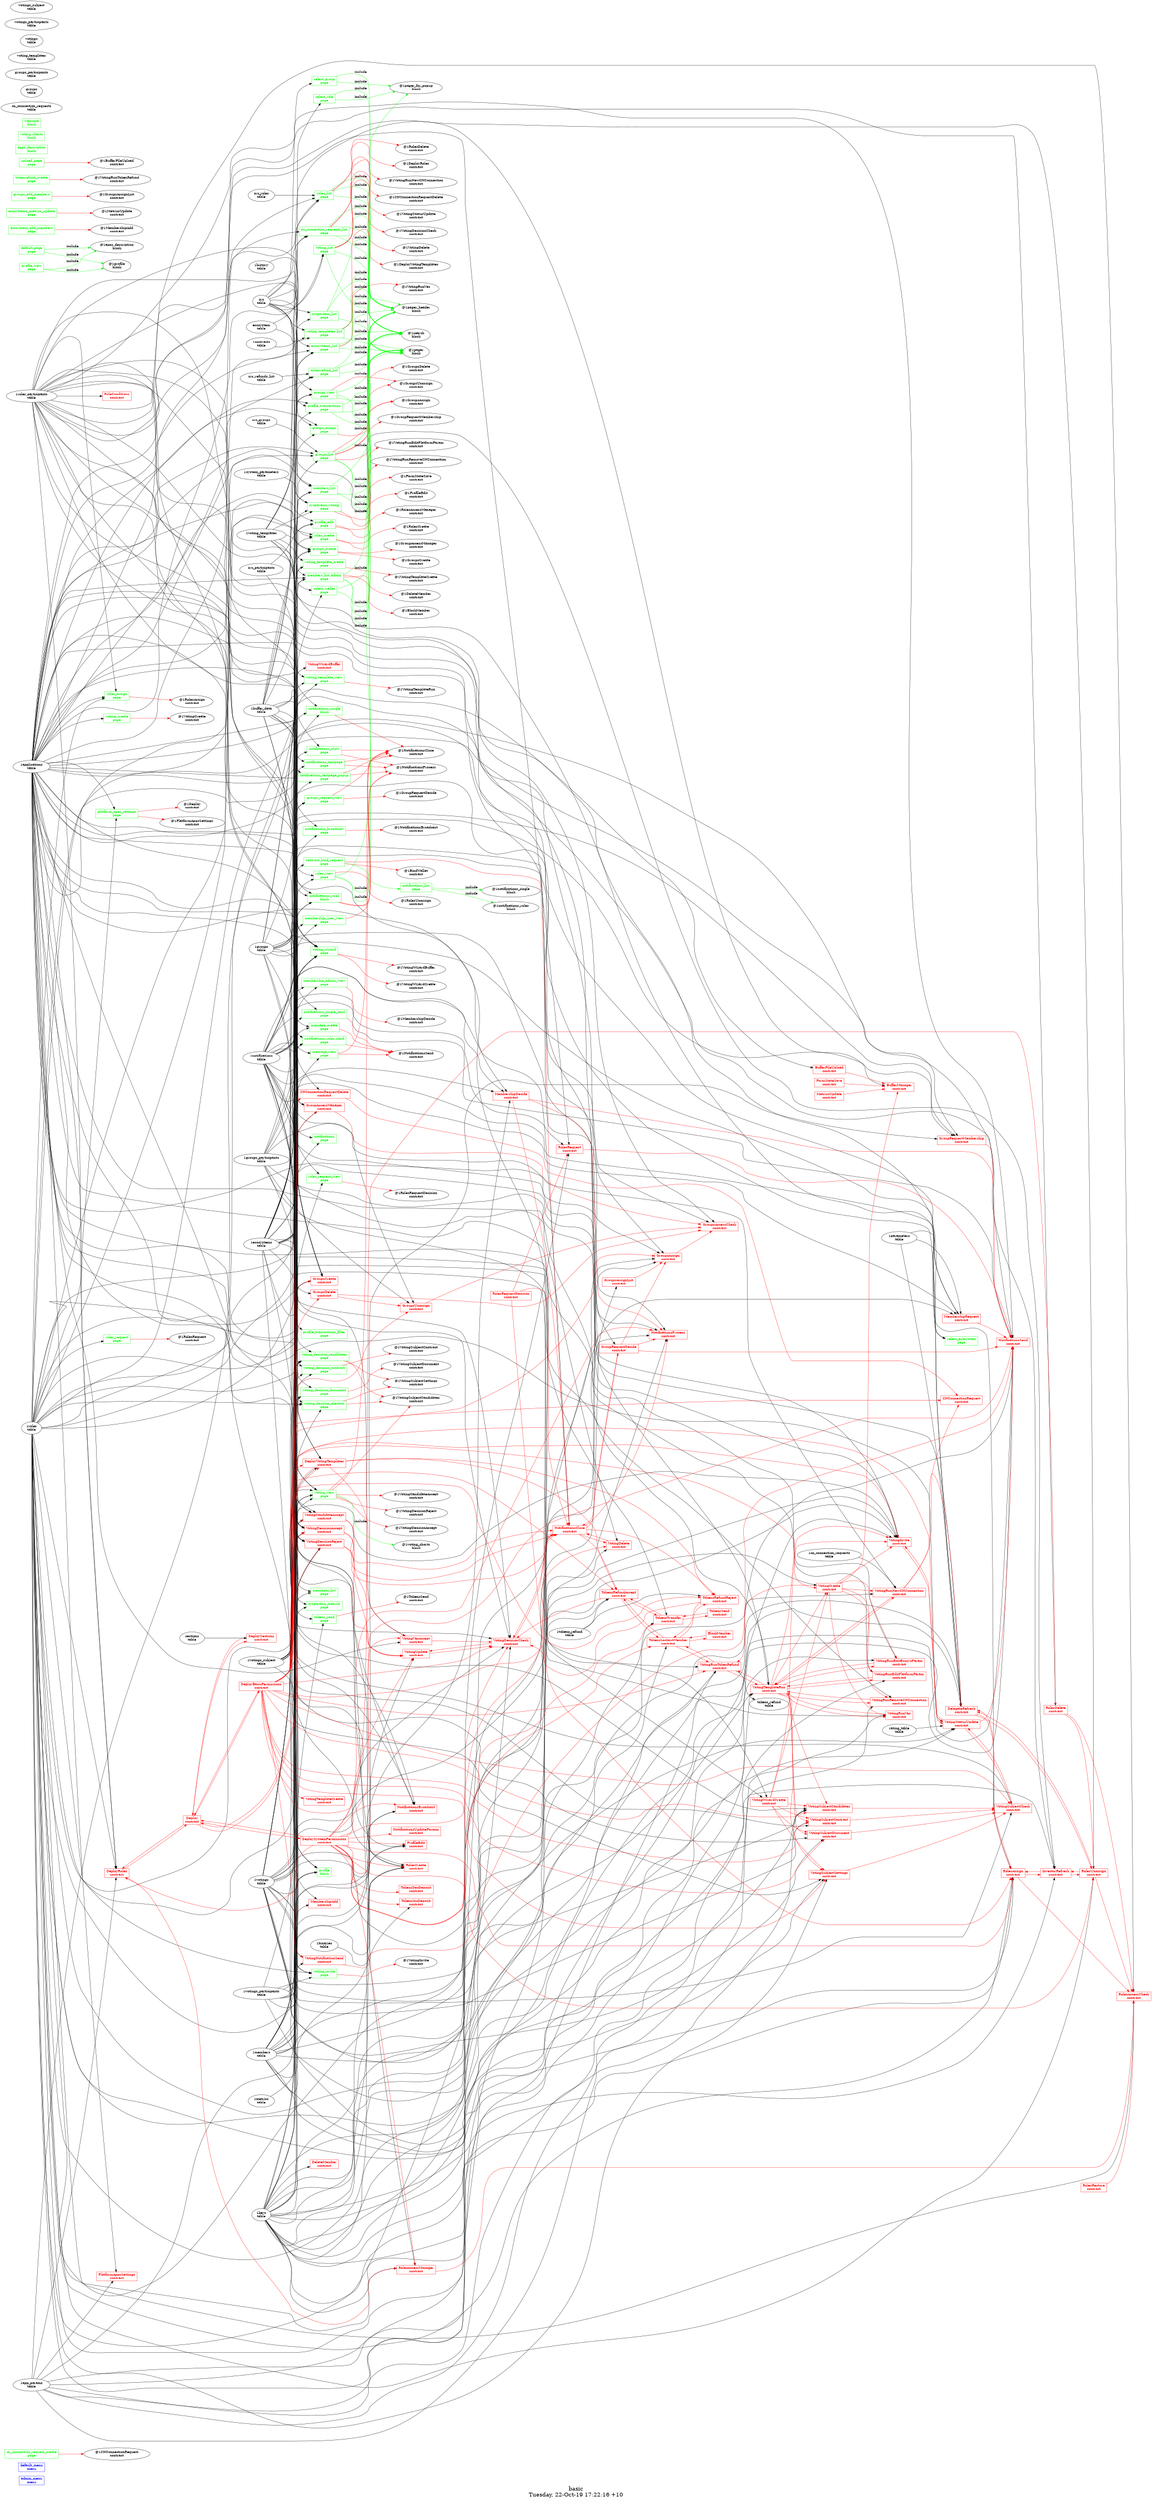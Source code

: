digraph G {
fontsize="24";
label="basic\nTuesday, 22-Oct-19 17:22:16 +10";
nojustify=true;
ordering=out;
rankdir=LR;
size="30";
"admin_menu\nmenu" [color=blue, fontcolor=blue, group=menus, shape=record];
"default_menu\nmenu" [color=blue, fontcolor=blue, group=menus, shape=record];
"cn_connection_request_create\npage" -> "@1CNConnectionRequest\ncontract"  [ color=red ]
"cn_connection_request_create\npage" [color=green, fontcolor=green, group=pages, shape=record];
"cn_connection_requests_list\npage" -> "@1VotingRunNewCNConnection\ncontract"  [ color=red ]
"cn_connection_requests_list\npage" -> "@1CNConnectionRequestDelete\ncontract"  [ color=red ]
"1applications\ntable" -> "cn_connection_requests_list\npage"
"1voting_templates\ntable" -> "cn_connection_requests_list\npage"
"src\ntable" -> "cn_connection_requests_list\npage"
"cn_connection_requests_list\npage" -> "@1pager_header\nblock"  [ color=green, label=include ]
"cn_connection_requests_list\npage" -> "@1search\nblock"  [ color=green, label=include ]
"cn_connection_requests_list\npage" -> "@1pager\nblock"  [ color=green, label=include ]
"cn_connection_requests_list\npage" [color=green, fontcolor=green, group=pages, shape=record];
"contract_bind_request\npage" -> "NotificationsClose\ncontract"  [ color=red ]
"contract_bind_request\npage" -> "@1BindWallet\ncontract"  [ color=red ]
"1notifications\ntable" -> "contract_bind_request\npage"
"contract_bind_request\npage" -> "notifications_list\npage"  [ color=green ]
"contract_bind_request\npage" [color=green, fontcolor=green, group=pages, shape=record];
"default_page\npage" -> "@1apps_description\nblock"  [ color=green, label=include ]
"default_page\npage" -> "@1profile\nblock"  [ color=green, label=include ]
"default_page\npage" [color=green, fontcolor=green, group=pages, shape=record];
"ecosystem_add_members\npage" -> "@1MembershipAdd\ncontract"  [ color=red ]
"ecosystem_add_members\npage" [color=green, fontcolor=green, group=pages, shape=record];
"ecosystems_list\npage" -> "@1VotingRunVes\ncontract"  [ color=red ]
"1buffer_data\ntable" -> "ecosystems_list\npage"
"1applications\ntable" -> "ecosystems_list\npage"
"1voting_templates\ntable" -> "ecosystems_list\npage"
"src\ntable" -> "ecosystems_list\npage"
"ecosystems_list\npage" -> "@1pager_header\nblock"  [ color=green, label=include ]
"ecosystems_list\npage" -> "@1search\nblock"  [ color=green, label=include ]
"ecosystems_list\npage" -> "@1pager\nblock"  [ color=green, label=include ]
"ecosystems_list\npage" [color=green, fontcolor=green, group=pages, shape=record];
"ecosystems_metrics_update\npage" -> "@1MetricsUpdate\ncontract"  [ color=red ]
"ecosystems_metrics_update\npage" [color=green, fontcolor=green, group=pages, shape=record];
"groups_add_members\npage" -> "@1GroupsAssignList\ncontract"  [ color=red ]
"groups_add_members\npage" [color=green, fontcolor=green, group=pages, shape=record];
"groups_assign\npage" -> "@1GroupsAssign\ncontract"  [ color=red ]
"1applications\ntable" -> "groups_assign\npage"
"1groups\ntable" -> "groups_assign\npage"
"1roles_participants\ntable" -> "groups_assign\npage"
"groups_assign\npage" [color=green, fontcolor=green, group=pages, shape=record];
"groups_create\npage" -> "@1GroupAccessManager\ncontract"  [ color=red ]
"groups_create\npage" -> "@1GroupsCreate\ncontract"  [ color=red ]
"1applications\ntable" -> "groups_create\npage"
"1roles\ntable" -> "groups_create\npage"
"1buffer_data\ntable" -> "groups_create\npage"
"1groups\ntable" -> "groups_create\npage"
"groups_create\npage" [color=green, fontcolor=green, group=pages, shape=record];
"groups_list\npage" -> "@1GroupsDelete\ncontract"  [ color=red ]
"groups_list\npage" -> "@1GroupsAssign\ncontract"  [ color=red ]
"groups_list\npage" -> "@1GroupsUnassign\ncontract"  [ color=red ]
"groups_list\npage" -> "@1GroupRequestMembership\ncontract"  [ color=red ]
"1applications\ntable" -> "groups_list\npage"
"src_groups\ntable" -> "groups_list\npage"
"1roles\ntable" -> "groups_list\npage"
"1groups_participants\ntable" -> "groups_list\npage"
"groups_list\npage" -> "@1pager_header\nblock"  [ color=green, label=include ]
"groups_list\npage" -> "@1search\nblock"  [ color=green, label=include ]
"groups_list\npage" -> "@1pager\nblock"  [ color=green, label=include ]
"groups_list\npage" [color=green, fontcolor=green, group=pages, shape=record];
"groups_request_view\npage" -> "@1NotificationsClose\ncontract"  [ color=red ]
"groups_request_view\npage" -> "@1GroupRequestDecide\ncontract"  [ color=red ]
"1notifications\ntable" -> "groups_request_view\npage"
"1groups\ntable" -> "groups_request_view\npage"
"groups_request_view\npage" [color=green, fontcolor=green, group=pages, shape=record];
"groups_view\npage" -> "@1GroupsUnassign\ncontract"  [ color=red ]
"1groups\ntable" -> "groups_view\npage"
"1roles_participants\ntable" -> "groups_view\npage"
"src_participants\ntable" -> "groups_view\npage"
"groups_view\npage" -> "@1pager_header\nblock"  [ color=green, label=include ]
"groups_view\npage" -> "@1search\nblock"  [ color=green, label=include ]
"groups_view\npage" -> "@1pager\nblock"  [ color=green, label=include ]
"groups_view\npage" [color=green, fontcolor=green, group=pages, shape=record];
"1applications\ntable" -> "members_list\npage"
"1ecosystems\ntable" -> "members_list\npage"
"src\ntable" -> "members_list\npage"
"1members\ntable" -> "members_list\npage"
"members_list\npage" -> "@1pager_header\nblock"  [ color=green, label=include ]
"members_list\npage" -> "@1search\nblock"  [ color=green, label=include ]
"members_list\npage" -> "@1pager\nblock"  [ color=green, label=include ]
"members_list\npage" [color=green, fontcolor=green, group=pages, shape=record];
"members_list_admin\npage" -> "@1DeleteMember\ncontract"  [ color=red ]
"members_list_admin\npage" -> "@1BlockMember\ncontract"  [ color=red ]
"1applications\ntable" -> "members_list_admin\npage"
"1ecosystems\ntable" -> "members_list_admin\npage"
"src\ntable" -> "members_list_admin\npage"
"1members\ntable" -> "members_list_admin\npage"
"members_list_admin\npage" -> "@1pager_header\nblock"  [ color=green, label=include ]
"members_list_admin\npage" -> "@1search\nblock"  [ color=green, label=include ]
"members_list_admin\npage" -> "@1pager\nblock"  [ color=green, label=include ]
"members_list_admin\npage" [color=green, fontcolor=green, group=pages, shape=record];
"membership_admin_view\npage" -> "@1MembershipDecide\ncontract"  [ color=red ]
"1notifications\ntable" -> "membership_admin_view\npage"
"1ecosystems\ntable" -> "membership_admin_view\npage"
"membership_admin_view\npage" [color=green, fontcolor=green, group=pages, shape=record];
"membership_user_view\npage" -> "@1NotificationsClose\ncontract"  [ color=red ]
"1notifications\ntable" -> "membership_user_view\npage"
"1ecosystems\ntable" -> "membership_user_view\npage"
"membership_user_view\npage" [color=green, fontcolor=green, group=pages, shape=record];
"message_create\npage" -> "@1NotificationsSend\ncontract"  [ color=red ]
"1roles\ntable" -> "message_create\npage"
"1groups\ntable" -> "message_create\npage"
"message_create\npage" [color=green, fontcolor=green, group=pages, shape=record];
"message_view\npage" -> "@1NotificationsClose\ncontract"  [ color=red ]
"message_view\npage" -> "@1NotificationsSend\ncontract"  [ color=red ]
"1notifications\ntable" -> "message_view\npage"
"1members\ntable" -> "message_view\npage"
"message_view\npage" [color=green, fontcolor=green, group=pages, shape=record];
"1notifications\ntable" -> "messages_list\npage"
"1members\ntable" -> "messages_list\npage"
"messages_list\npage" [color=green, fontcolor=green, group=pages, shape=record];
"1notifications\ntable" -> "notifications\npage"
"1roles\ntable" -> "notifications\npage"
"notifications\npage" [color=green, fontcolor=green, group=pages, shape=record];
"notifications_broadcast\npage" -> "@1NotificationsBroadcast\ncontract"  [ color=red ]
"1applications\ntable" -> "notifications_broadcast\npage"
"1ecosystems\ntable" -> "notifications_broadcast\npage"
"notifications_broadcast\npage" [color=green, fontcolor=green, group=pages, shape=record];
"notifications_list\npage" -> "@1notifications_single\nblock"  [ color=green, label=include ]
"notifications_list\npage" -> "@1notifications_roles\nblock"  [ color=green, label=include ]
"notifications_list\npage" [color=green, fontcolor=green, group=pages, shape=record];
"notifications_roles_send\npage" -> "@1NotificationsSend\ncontract"  [ color=red ]
"1applications\ntable" -> "notifications_roles_send\npage"
"1ecosystems\ntable" -> "notifications_roles_send\npage"
"1roles\ntable" -> "notifications_roles_send\npage"
"notifications_roles_send\npage" [color=green, fontcolor=green, group=pages, shape=record];
"notifications_show\npage" -> "@1NotificationsClose\ncontract"  [ color=red ]
"notifications_show\npage" -> "@1NotificationsProcess\ncontract"  [ color=red ]
"1applications\ntable" -> "notifications_show\npage"
"1notifications\ntable" -> "notifications_show\npage"
"notifications_show\npage" [color=green, fontcolor=green, group=pages, shape=record];
"notifications_single_send\npage" -> "@1NotificationsSend\ncontract"  [ color=red ]
"1applications\ntable" -> "notifications_single_send\npage"
"1ecosystems\ntable" -> "notifications_single_send\npage"
"notifications_single_send\npage" [color=green, fontcolor=green, group=pages, shape=record];
"notifications_testpage\npage" -> "@1NotificationsClose\ncontract"  [ color=red ]
"notifications_testpage\npage" -> "@1NotificationsProcess\ncontract"  [ color=red ]
"1applications\ntable" -> "notifications_testpage\npage"
"1notifications\ntable" -> "notifications_testpage\npage"
"notifications_testpage\npage" [color=green, fontcolor=green, group=pages, shape=record];
"notifications_testpage_popup\npage" -> "@1NotificationsClose\ncontract"  [ color=red ]
"notifications_testpage_popup\npage" -> "@1NotificationsProcess\ncontract"  [ color=red ]
"1applications\ntable" -> "notifications_testpage_popup\npage"
"1notifications\ntable" -> "notifications_testpage_popup\npage"
"notifications_testpage_popup\npage" [color=green, fontcolor=green, group=pages, shape=record];
"platform_apps_settings\npage" -> "@1Deploy\ncontract"  [ color=red ]
"platform_apps_settings\npage" -> "@1PlatformAppsSettings\ncontract"  [ color=red ]
"1applications\ntable" -> "platform_apps_settings\npage"
"1roles\ntable" -> "platform_apps_settings\npage"
"platform_apps_settings\npage" [color=green, fontcolor=green, group=pages, shape=record];
"profile_edit\npage" -> "@1FormStateSave\ncontract"  [ color=red ]
"profile_edit\npage" -> "@1ProfileEdit\ncontract"  [ color=red ]
"1applications\ntable" -> "profile_edit\npage"
"1members\ntable" -> "profile_edit\npage"
"1buffer_data\ntable" -> "profile_edit\npage"
"profile_edit\npage" [color=green, fontcolor=green, group=pages, shape=record];
"1ecosystems\ntable" -> "profile_transactions\npage"
"1applications\ntable" -> "profile_transactions\npage"
"1history\ntable" -> "profile_transactions\npage"
"profile_transactions\npage" -> "@1pager_header\nblock"  [ color=green, label=include ]
"profile_transactions\npage" -> "@1search\nblock"  [ color=green, label=include ]
"profile_transactions\npage" -> "@1pager\nblock"  [ color=green, label=include ]
"profile_transactions\npage" [color=green, fontcolor=green, group=pages, shape=record];
"1ecosystems\ntable" -> "profile_transactions_filter\npage"
"profile_transactions_filter\npage" [color=green, fontcolor=green, group=pages, shape=record];
"profile_view\npage" -> "@1apps_description\nblock"  [ color=green, label=include ]
"profile_view\npage" -> "@1profile\nblock"  [ color=green, label=include ]
"profile_view\npage" [color=green, fontcolor=green, group=pages, shape=record];
"roles_assign\npage" -> "@1RolesAssign\ncontract"  [ color=red ]
"1applications\ntable" -> "roles_assign\npage"
"1roles\ntable" -> "roles_assign\npage"
"1roles_participants\ntable" -> "roles_assign\npage"
"roles_assign\npage" [color=green, fontcolor=green, group=pages, shape=record];
"roles_create\npage" -> "@1RolesAccessManager\ncontract"  [ color=red ]
"roles_create\npage" -> "@1RolesCreate\ncontract"  [ color=red ]
"1applications\ntable" -> "roles_create\npage"
"1roles\ntable" -> "roles_create\npage"
"1buffer_data\ntable" -> "roles_create\npage"
"roles_create\npage" [color=green, fontcolor=green, group=pages, shape=record];
"roles_list\npage" -> "@1RolesDelete\ncontract"  [ color=red ]
"roles_list\npage" -> "@1DeployRoles\ncontract"  [ color=red ]
"ecosystem\ntable" -> "roles_list\npage"
"src_roles\ntable" -> "roles_list\npage"
"1applications\ntable" -> "roles_list\npage"
"1roles\ntable" -> "roles_list\npage"
"roles_list\npage" -> "@1pager_header\nblock"  [ color=green, label=include ]
"roles_list\npage" -> "@1search\nblock"  [ color=green, label=include ]
"roles_list\npage" -> "@1pager\nblock"  [ color=green, label=include ]
"roles_list\npage" [color=green, fontcolor=green, group=pages, shape=record];
"roles_request\npage" -> "@1RolesRequest\ncontract"  [ color=red ]
"1roles\ntable" -> "roles_request\npage"
"roles_request\npage" [color=green, fontcolor=green, group=pages, shape=record];
"roles_request_view\npage" -> "@1RolesRequestDecision\ncontract"  [ color=red ]
"1notifications\ntable" -> "roles_request_view\npage"
"1roles\ntable" -> "roles_request_view\npage"
"roles_request_view\npage" [color=green, fontcolor=green, group=pages, shape=record];
"roles_view\npage" -> "@1RolesUnassign\ncontract"  [ color=red ]
"1roles\ntable" -> "roles_view\npage"
"src_participants\ntable" -> "roles_view\npage"
"roles_view\npage" -> "@1pager_header\nblock"  [ color=green, label=include ]
"roles_view\npage" -> "@1search\nblock"  [ color=green, label=include ]
"roles_view\npage" -> "@1pager\nblock"  [ color=green, label=include ]
"roles_view\npage" [color=green, fontcolor=green, group=pages, shape=record];
"1ecosystems\ntable" -> "select_ecosystem\npage"
"1parameters\ntable" -> "select_ecosystem\npage"
"select_ecosystem\npage" [color=green, fontcolor=green, group=pages, shape=record];
"src\ntable" -> "select_group\npage"
"select_group\npage" -> "@1pager_header\nblock"  [ color=green, label=include ]
"select_group\npage" -> "@1pager_for_popup\nblock"  [ color=green, label=include ]
"select_group\npage" [color=green, fontcolor=green, group=pages, shape=record];
"src\ntable" -> "select_role\npage"
"select_role\npage" -> "@1pager_header\nblock"  [ color=green, label=include ]
"select_role\npage" -> "@1pager_for_popup\nblock"  [ color=green, label=include ]
"select_role\npage" [color=green, fontcolor=green, group=pages, shape=record];
"src\ntable" -> "select_wallet\npage"
"1members\ntable" -> "select_wallet\npage"
"select_wallet\npage" -> "@1pager_header\nblock"  [ color=green, label=include ]
"select_wallet\npage" -> "@1pager_for_popup\nblock"  [ color=green, label=include ]
"select_wallet\npage" [color=green, fontcolor=green, group=pages, shape=record];
"src\ntable" -> "sysparams_list\npage"
"1contracts\ntable" -> "sysparams_list\npage"
"sysparams_list\npage" -> "@1pager_header\nblock"  [ color=green, label=include ]
"sysparams_list\npage" -> "@1search\nblock"  [ color=green, label=include ]
"sysparams_list\npage" -> "@1pager\nblock"  [ color=green, label=include ]
"sysparams_list\npage" [color=green, fontcolor=green, group=pages, shape=record];
"1ecosystems\ntable" -> "sysparams_metrics\npage"
"1metrics\ntable" -> "sysparams_metrics\npage"
"sysparams_metrics\npage" [color=green, fontcolor=green, group=pages, shape=record];
"sysparams_voting\npage" -> "@1VotingRunEditPlatformParam\ncontract"  [ color=red ]
"sysparams_voting\npage" -> "@1VotingRunRemoveCNConnection\ncontract"  [ color=red ]
"1applications\ntable" -> "sysparams_voting\npage"
"1voting_templates\ntable" -> "sysparams_voting\npage"
"1system_parameters\ntable" -> "sysparams_voting\npage"
"1app_params\ntable" -> "sysparams_voting\npage"
"sysparams_voting\npage" [color=green, fontcolor=green, group=pages, shape=record];
"tokenrefund_create\npage" -> "@1VotingRunTokenRefund\ncontract"  [ color=red ]
"tokenrefund_create\npage" [color=green, fontcolor=green, group=pages, shape=record];
"1applications\ntable" -> "tokenrefund_list\npage"
"1voting_templates\ntable" -> "tokenrefund_list\npage"
"src_refunds_list\ntable" -> "tokenrefund_list\npage"
"tokenrefund_list\npage" -> "@1pager_header\nblock"  [ color=green, label=include ]
"tokenrefund_list\npage" -> "@1search\nblock"  [ color=green, label=include ]
"tokenrefund_list\npage" -> "@1pager\nblock"  [ color=green, label=include ]
"tokenrefund_list\npage" [color=green, fontcolor=green, group=pages, shape=record];
"tokens_send\npage" -> "@1TokensSend\ncontract"  [ color=red ]
"1keys\ntable" -> "tokens_send\npage"
"1ecosystems\ntable" -> "tokens_send\npage"
"tokens_send\npage" [color=green, fontcolor=green, group=pages, shape=record];
"upload_page\npage" -> "@1BufferFileUpload\ncontract"  [ color=red ]
"upload_page\npage" [color=green, fontcolor=green, group=pages, shape=record];
"voting_create\npage" -> "@1VotingCreate\ncontract"  [ color=red ]
"1applications\ntable" -> "voting_create\npage"
"voting_create\npage" [color=green, fontcolor=green, group=pages, shape=record];
"voting_decision_candidates\npage" -> "@1VotingSubjectCandidates\ncontract"  [ color=red ]
"voting_decision_candidates\npage" -> "@1VotingSubjectSettings\ncontract"  [ color=red ]
"1buffer_data\ntable" -> "voting_decision_candidates\npage"
"1votings\ntable" -> "voting_decision_candidates\npage"
"1votings_subject\ntable" -> "voting_decision_candidates\npage"
"1roles\ntable" -> "voting_decision_candidates\npage"
"voting_decision_candidates\npage" [color=green, fontcolor=green, group=pages, shape=record];
"voting_decision_contract\npage" -> "@1VotingSubjectContract\ncontract"  [ color=red ]
"1buffer_data\ntable" -> "voting_decision_contract\npage"
"1votings\ntable" -> "voting_decision_contract\npage"
"1votings_subject\ntable" -> "voting_decision_contract\npage"
"voting_decision_contract\npage" [color=green, fontcolor=green, group=pages, shape=record];
"voting_decision_document\npage" -> "@1VotingSubjectDocument\ncontract"  [ color=red ]
"1buffer_data\ntable" -> "voting_decision_document\npage"
"1votings\ntable" -> "voting_decision_document\npage"
"1votings_subject\ntable" -> "voting_decision_document\npage"
"voting_decision_document\npage" [color=green, fontcolor=green, group=pages, shape=record];
"voting_decision_election\npage" -> "@1VotingSubjectCandidates\ncontract"  [ color=red ]
"voting_decision_election\npage" -> "@1VotingSubjectSettings\ncontract"  [ color=red ]
"1buffer_data\ntable" -> "voting_decision_election\npage"
"1votings\ntable" -> "voting_decision_election\npage"
"1votings_subject\ntable" -> "voting_decision_election\npage"
"1roles\ntable" -> "voting_decision_election\npage"
"voting_decision_election\npage" [color=green, fontcolor=green, group=pages, shape=record];
"voting_invite\npage" -> "@1VotingInvite\ncontract"  [ color=red ]
"1votings\ntable" -> "voting_invite\npage"
"1votings_participants\ntable" -> "voting_invite\npage"
"1roles\ntable" -> "voting_invite\npage"
"1groups\ntable" -> "voting_invite\npage"
"voting_invite\npage" [color=green, fontcolor=green, group=pages, shape=record];
"voting_list\npage" -> "@1VotingStatusUpdate\ncontract"  [ color=red ]
"voting_list\npage" -> "@1VotingDecisionCheck\ncontract"  [ color=red ]
"voting_list\npage" -> "@1VotingDelete\ncontract"  [ color=red ]
"1applications\ntable" -> "voting_list\npage"
"src\ntable" -> "voting_list\npage"
"voting_list\npage" -> "@1pager_header\nblock"  [ color=green, label=include ]
"voting_list\npage" -> "@1search\nblock"  [ color=green, label=include ]
"voting_list\npage" -> "@1pager\nblock"  [ color=green, label=include ]
"voting_list\npage" [color=green, fontcolor=green, group=pages, shape=record];
"voting_template_create\npage" -> "@1VotingTemplateCreate\ncontract"  [ color=red ]
"1applications\ntable" -> "voting_template_create\npage"
"1voting_templates\ntable" -> "voting_template_create\npage"
"1roles\ntable" -> "voting_template_create\npage"
"voting_template_create\npage" [color=green, fontcolor=green, group=pages, shape=record];
"voting_template_view\npage" -> "@1VotingTemplateRun\ncontract"  [ color=red ]
"1applications\ntable" -> "voting_template_view\npage"
"1voting_templates\ntable" -> "voting_template_view\npage"
"1roles\ntable" -> "voting_template_view\npage"
"voting_template_view\npage" [color=green, fontcolor=green, group=pages, shape=record];
"voting_templates_list\npage" -> "@1DeployVotingTemplates\ncontract"  [ color=red ]
"1applications\ntable" -> "voting_templates_list\npage"
"ecosystem\ntable" -> "voting_templates_list\npage"
"src\ntable" -> "voting_templates_list\npage"
"voting_templates_list\npage" -> "@1pager_header\nblock"  [ color=green, label=include ]
"voting_templates_list\npage" -> "@1search\nblock"  [ color=green, label=include ]
"voting_templates_list\npage" -> "@1pager\nblock"  [ color=green, label=include ]
"voting_templates_list\npage" [color=green, fontcolor=green, group=pages, shape=record];
"voting_view\npage" -> "@1NotificationsProcess\ncontract"  [ color=red ]
"voting_view\npage" -> "@1VotingCandidateAccept\ncontract"  [ color=red ]
"voting_view\npage" -> "@1VotingSubjectCandidates\ncontract"  [ color=red ]
"voting_view\npage" -> "@1VotingDecisionReject\ncontract"  [ color=red ]
"voting_view\npage" -> "@1VotingDecisionAccept\ncontract"  [ color=red ]
"1applications\ntable" -> "voting_view\npage"
"1notifications\ntable" -> "voting_view\npage"
"1votings\ntable" -> "voting_view\npage"
"1votings_participants\ntable" -> "voting_view\npage"
"1roles\ntable" -> "voting_view\npage"
"1votings_subject\ntable" -> "voting_view\npage"
"voting_view\npage" -> "@1voting_charts\nblock"  [ color=green, label=include ]
"voting_view\npage" [color=green, fontcolor=green, group=pages, shape=record];
"voting_wizard\npage" -> "@1VotingWizardBuffer\ncontract"  [ color=red ]
"voting_wizard\npage" -> "@1VotingWizardCreate\ncontract"  [ color=red ]
"1applications\ntable" -> "voting_wizard\npage"
"1buffer_data\ntable" -> "voting_wizard\npage"
"1roles\ntable" -> "voting_wizard\npage"
"1members\ntable" -> "voting_wizard\npage"
"1keys\ntable" -> "voting_wizard\npage"
"1groups_participants\ntable" -> "voting_wizard\npage"
"1roles_participants\ntable" -> "voting_wizard\npage"
"1groups\ntable" -> "voting_wizard\npage"
"voting_wizard\npage" [color=green, fontcolor=green, group=pages, shape=record];
"apps_description\nblock" [color=green, fontcolor=green, group=blocks, shape=record];
"notifications_roles\nblock" -> "@1NotificationsProcess\ncontract"  [ color=red ]
"notifications_roles\nblock" -> "@1NotificationsClose\ncontract"  [ color=red ]
"1roles\ntable" -> "notifications_roles\nblock"
"1applications\ntable" -> "notifications_roles\nblock"
"1ecosystems\ntable" -> "notifications_roles\nblock"
"src\ntable" -> "notifications_roles\nblock"
"notifications_roles\nblock" [color=green, fontcolor=green, group=blocks, shape=record];
"notifications_single\nblock" -> "@1NotificationsClose\ncontract"  [ color=red ]
"1applications\ntable" -> "notifications_single\nblock"
"1ecosystems\ntable" -> "notifications_single\nblock"
"src\ntable" -> "notifications_single\nblock"
"notifications_single\nblock" [color=green, fontcolor=green, group=blocks, shape=record];
"1members\ntable" -> "profile\nblock"
"1roles\ntable" -> "profile\nblock"
"1keys\ntable" -> "profile\nblock"
"1ecosystems\ntable" -> "profile\nblock"
"1roles_participants\ntable" -> "profile\nblock"
"profile\nblock" [color=green, fontcolor=green, group=blocks, shape=record];
"voting_charts\nblock" [color=green, fontcolor=green, group=blocks, shape=record];
"welcome\nblock" [color=green, fontcolor=green, group=blocks, shape=record];
"BlockMember\ncontract" -> "TokensLockoutMember\ncontract"  [ color=red ]
"BlockMember\ncontract" [color=red, fontcolor=red, group=contracts, shape=record];
"BufferFileUpload\ncontract" -> "BufferManager\ncontract"  [ color=red ]
"1applications\ntable" -> "BufferFileUpload\ncontract"
"BufferFileUpload\ncontract" [color=red, fontcolor=red, group=contracts, shape=record];
"1buffer_data\ntable" -> "BufferManager\ncontract"
"BufferManager\ncontract" [color=red, fontcolor=red, group=contracts, shape=record];
"CNConnectionRequest\ncontract" [color=red, fontcolor=red, group=contracts, shape=record];
"CNConnectionRequestDelete\ncontract" -> "CNConnectionRequest\ncontract"  [ color=red ]
"1applications\ntable" -> "CNConnectionRequestDelete\ncontract"
"CNConnectionRequestDelete\ncontract" [color=red, fontcolor=red, group=contracts, shape=record];
"DelegateRefresh\ncontract" -> "RolesAssign\ncontract"  [ color=red ]
"DelegateRefresh\ncontract" -> "RolesUnassign\ncontract"  [ color=red ]
"1applications\ntable" -> "DelegateRefresh\ncontract"
"1roles\ntable" -> "DelegateRefresh\ncontract"
"1ecosystems\ntable" -> "DelegateRefresh\ncontract"
"1parameters\ntable" -> "DelegateRefresh\ncontract"
"1roles_participants\ntable" -> "DelegateRefresh\ncontract"
"1keys\ntable" -> "DelegateRefresh\ncontract"
"DelegateRefresh\ncontract" [color=red, fontcolor=red, group=contracts, shape=record];
"1keys\ntable" -> "DeleteMember\ncontract"
"DeleteMember\ncontract" [color=red, fontcolor=red, group=contracts, shape=record];
"Deploy\ncontract" -> "DeployBasicPermissions\ncontract"  [ color=red ]
"Deploy\ncontract" -> "DeployRoles\ncontract"  [ color=red ]
"Deploy\ncontract" -> "DeploySections\ncontract"  [ color=red ]
"Deploy\ncontract" -> "DeploySystemPermissions\ncontract"  [ color=red ]
"Deploy\ncontract" -> "DeployVotingTemplates\ncontract"  [ color=red ]
"Deploy\ncontract" [color=red, fontcolor=red, group=contracts, shape=record];
"DeployBasicPermissions\ncontract" -> "CNConnectionRequest\ncontract"  [ color=red ]
"DeployBasicPermissions\ncontract" -> "CNConnectionRequestDelete\ncontract"  [ color=red ]
"DeployBasicPermissions\ncontract" -> "Deploy\ncontract"  [ color=red ]
"DeployBasicPermissions\ncontract" -> "DeployVotingTemplates\ncontract"  [ color=red ]
"DeployBasicPermissions\ncontract" -> "GroupAccessManager\ncontract"  [ color=red ]
"DeployBasicPermissions\ncontract" -> "GroupsAssign\ncontract"  [ color=red ]
"DeployBasicPermissions\ncontract" -> "GroupsCreate\ncontract"  [ color=red ]
"DeployBasicPermissions\ncontract" -> "GroupsDelete\ncontract"  [ color=red ]
"DeployBasicPermissions\ncontract" -> "GroupsUnassign\ncontract"  [ color=red ]
"DeployBasicPermissions\ncontract" -> "TokensRefundAccept\ncontract"  [ color=red ]
"DeployBasicPermissions\ncontract" -> "TokensRefundReject\ncontract"  [ color=red ]
"DeployBasicPermissions\ncontract" -> "VotingCandidateAccept\ncontract"  [ color=red ]
"DeployBasicPermissions\ncontract" -> "VotingCreate\ncontract"  [ color=red ]
"DeployBasicPermissions\ncontract" -> "VotingDecisionAccept\ncontract"  [ color=red ]
"DeployBasicPermissions\ncontract" -> "VotingDecisionCheck\ncontract"  [ color=red ]
"DeployBasicPermissions\ncontract" -> "VotingDecisionReject\ncontract"  [ color=red ]
"DeployBasicPermissions\ncontract" -> "VotingDelete\ncontract"  [ color=red ]
"DeployBasicPermissions\ncontract" -> "VotingInvite\ncontract"  [ color=red ]
"DeployBasicPermissions\ncontract" -> "VotingNotificationSend\ncontract"  [ color=red ]
"DeployBasicPermissions\ncontract" -> "VotingRunTokenRefund\ncontract"  [ color=red ]
"DeployBasicPermissions\ncontract" -> "VotingStatusUpdate\ncontract"  [ color=red ]
"DeployBasicPermissions\ncontract" -> "VotingSubjectCandidates\ncontract"  [ color=red ]
"DeployBasicPermissions\ncontract" -> "VotingSubjectCheck\ncontract"  [ color=red ]
"DeployBasicPermissions\ncontract" -> "VotingSubjectContract\ncontract"  [ color=red ]
"DeployBasicPermissions\ncontract" -> "VotingSubjectDocument\ncontract"  [ color=red ]
"DeployBasicPermissions\ncontract" -> "VotingSubjectSettings\ncontract"  [ color=red ]
"DeployBasicPermissions\ncontract" -> "VotingTemplateCreate\ncontract"  [ color=red ]
"DeployBasicPermissions\ncontract" -> "VotingUpdate\ncontract"  [ color=red ]
"DeployBasicPermissions\ncontract" [color=red, fontcolor=red, group=contracts, shape=record];
"DeployRoles\ncontract" -> "Deploy\ncontract"  [ color=red ]
"DeployRoles\ncontract" -> "RolesAccessManager\ncontract"  [ color=red ]
"1app_params\ntable" -> "DeployRoles\ncontract"
"1roles\ntable" -> "DeployRoles\ncontract"
"1roles_participants\ntable" -> "DeployRoles\ncontract"
"1applications\ntable" -> "DeployRoles\ncontract"
"DeployRoles\ncontract" [color=red, fontcolor=red, group=contracts, shape=record];
"DeploySections\ncontract" -> "Deploy\ncontract"  [ color=red ]
"sections\ntable" -> "DeploySections\ncontract"
"DeploySections\ncontract" [color=red, fontcolor=red, group=contracts, shape=record];
"DeploySystemPermissions\ncontract" -> "Deploy\ncontract"  [ color=red ]
"DeploySystemPermissions\ncontract" -> "DeployRoles\ncontract"  [ color=red ]
"DeploySystemPermissions\ncontract" -> "NotificationsBroadcast\ncontract"  [ color=red ]
"DeploySystemPermissions\ncontract" -> "NotificationsClose\ncontract"  [ color=red ]
"DeploySystemPermissions\ncontract" -> "NotificationsProcess\ncontract"  [ color=red ]
"DeploySystemPermissions\ncontract" -> "NotificationsSend\ncontract"  [ color=red ]
"DeploySystemPermissions\ncontract" -> "NotificationsUpdateParams\ncontract"  [ color=red ]
"DeploySystemPermissions\ncontract" -> "ProfileEdit\ncontract"  [ color=red ]
"DeploySystemPermissions\ncontract" -> "RolesAccessManager\ncontract"  [ color=red ]
"DeploySystemPermissions\ncontract" -> "RolesAssign\ncontract"  [ color=red ]
"DeploySystemPermissions\ncontract" -> "RolesCreate\ncontract"  [ color=red ]
"DeploySystemPermissions\ncontract" -> "RolesDelete\ncontract"  [ color=red ]
"DeploySystemPermissions\ncontract" -> "RolesUnassign\ncontract"  [ color=red ]
"DeploySystemPermissions\ncontract" -> "TokensDecDeposit\ncontract"  [ color=red ]
"DeploySystemPermissions\ncontract" -> "TokensIncDeposit\ncontract"  [ color=red ]
"DeploySystemPermissions\ncontract" -> "TokensLockoutMember\ncontract"  [ color=red ]
"DeploySystemPermissions\ncontract" -> "TokensTransfer\ncontract"  [ color=red ]
"DeploySystemPermissions\ncontract" -> "VotingDecisionCheck\ncontract"  [ color=red ]
"DeploySystemPermissions\ncontract" -> "VotingVesAccept\ncontract"  [ color=red ]
"DeploySystemPermissions\ncontract" [color=red, fontcolor=red, group=contracts, shape=record];
"DeployVotingTemplates\ncontract" -> "Deploy\ncontract"  [ color=red ]
"DeployVotingTemplates\ncontract" -> "TokensRefundAccept\ncontract"  [ color=red ]
"DeployVotingTemplates\ncontract" -> "TokensRefundReject\ncontract"  [ color=red ]
"DeployVotingTemplates\ncontract" -> "VotingVesAccept\ncontract"  [ color=red ]
"1app_params\ntable" -> "DeployVotingTemplates\ncontract"
"1applications\ntable" -> "DeployVotingTemplates\ncontract"
"1voting_templates\ntable" -> "DeployVotingTemplates\ncontract"
"DeployVotingTemplates\ncontract" [color=red, fontcolor=red, group=contracts, shape=record];
"FormStateSave\ncontract" -> "BufferManager\ncontract"  [ color=red ]
"FormStateSave\ncontract" [color=red, fontcolor=red, group=contracts, shape=record];
"GroupAccessManager\ncontract" -> "GroupsAccessCheck\ncontract"  [ color=red ]
"1groups\ntable" -> "GroupAccessManager\ncontract"
"1roles\ntable" -> "GroupAccessManager\ncontract"
"1buffer_data\ntable" -> "GroupAccessManager\ncontract"
"GroupAccessManager\ncontract" [color=red, fontcolor=red, group=contracts, shape=record];
"GroupRequestDecide\ncontract" -> "GroupsAssign\ncontract"  [ color=red ]
"GroupRequestDecide\ncontract" -> "NotificationsClose\ncontract"  [ color=red ]
"GroupRequestDecide\ncontract" -> "NotificationsProcess\ncontract"  [ color=red ]
"GroupRequestDecide\ncontract" -> "NotificationsSend\ncontract"  [ color=red ]
"1notifications\ntable" -> "GroupRequestDecide\ncontract"
"GroupRequestDecide\ncontract" [color=red, fontcolor=red, group=contracts, shape=record];
"GroupRequestMembership\ncontract" -> "NotificationsSend\ncontract"  [ color=red ]
"1groups\ntable" -> "GroupRequestMembership\ncontract"
"1keys\ntable" -> "GroupRequestMembership\ncontract"
"1groups_participants\ntable" -> "GroupRequestMembership\ncontract"
"1notifications\ntable" -> "GroupRequestMembership\ncontract"
"GroupRequestMembership\ncontract" [color=red, fontcolor=red, group=contracts, shape=record];
"1groups\ntable" -> "GroupsAccessCheck\ncontract"
"1roles_participants\ntable" -> "GroupsAccessCheck\ncontract"
"GroupsAccessCheck\ncontract" [color=red, fontcolor=red, group=contracts, shape=record];
"GroupsAssign\ncontract" -> "GroupsAccessCheck\ncontract"  [ color=red ]
"1members\ntable" -> "GroupsAssign\ncontract"
"1keys\ntable" -> "GroupsAssign\ncontract"
"1groups\ntable" -> "GroupsAssign\ncontract"
"1groups_participants\ntable" -> "GroupsAssign\ncontract"
"GroupsAssign\ncontract" [color=red, fontcolor=red, group=contracts, shape=record];
"GroupsAssignList\ncontract" -> "GroupsAssign\ncontract"  [ color=red ]
"1keys\ntable" -> "GroupsAssignList\ncontract"
"GroupsAssignList\ncontract" [color=red, fontcolor=red, group=contracts, shape=record];
"1members\ntable" -> "GroupsCreate\ncontract"
"1keys\ntable" -> "GroupsCreate\ncontract"
"1applications\ntable" -> "GroupsCreate\ncontract"
"1roles_participants\ntable" -> "GroupsCreate\ncontract"
"1groups\ntable" -> "GroupsCreate\ncontract"
"1buffer_data\ntable" -> "GroupsCreate\ncontract"
"GroupsCreate\ncontract" [color=red, fontcolor=red, group=contracts, shape=record];
"GroupsDelete\ncontract" -> "GroupsAccessCheck\ncontract"  [ color=red ]
"GroupsDelete\ncontract" -> "GroupsUnassign\ncontract"  [ color=red ]
"1groups_participants\ntable" -> "GroupsDelete\ncontract"
"GroupsDelete\ncontract" [color=red, fontcolor=red, group=contracts, shape=record];
"GroupsUnassign\ncontract" -> "GroupsAccessCheck\ncontract"  [ color=red ]
"1groups_participants\ntable" -> "GroupsUnassign\ncontract"
"1groups\ntable" -> "GroupsUnassign\ncontract"
"GroupsUnassign\ncontract" [color=red, fontcolor=red, group=contracts, shape=record];
"InvestorRefresh\ncontract" -> "RolesAssign\ncontract"  [ color=red ]
"InvestorRefresh\ncontract" -> "RolesUnassign\ncontract"  [ color=red ]
"1applications\ntable" -> "InvestorRefresh\ncontract"
"1roles\ntable" -> "InvestorRefresh\ncontract"
"1keys\ntable" -> "InvestorRefresh\ncontract"
"1roles_participants\ntable" -> "InvestorRefresh\ncontract"
"InvestorRefresh\ncontract" [color=red, fontcolor=red, group=contracts, shape=record];
"1keys\ntable" -> "MembershipAdd\ncontract"
"1applications\ntable" -> "MembershipAdd\ncontract"
"MembershipAdd\ncontract" [color=red, fontcolor=red, group=contracts, shape=record];
"MembershipDecide\ncontract" -> "NotificationsClose\ncontract"  [ color=red ]
"MembershipDecide\ncontract" -> "NotificationsProcess\ncontract"  [ color=red ]
"MembershipDecide\ncontract" -> "NotificationsSend\ncontract"  [ color=red ]
"1applications\ntable" -> "MembershipDecide\ncontract"
"1notifications\ntable" -> "MembershipDecide\ncontract"
"1keys\ntable" -> "MembershipDecide\ncontract"
"1ecosystems\ntable" -> "MembershipDecide\ncontract"
"MembershipDecide\ncontract" [color=red, fontcolor=red, group=contracts, shape=record];
"MembershipRequest\ncontract" -> "NotificationsSend\ncontract"  [ color=red ]
"1ecosystems\ntable" -> "MembershipRequest\ncontract"
"1keys\ntable" -> "MembershipRequest\ncontract"
"1parameters\ntable" -> "MembershipRequest\ncontract"
"1notifications\ntable" -> "MembershipRequest\ncontract"
"1applications\ntable" -> "MembershipRequest\ncontract"
"MembershipRequest\ncontract" [color=red, fontcolor=red, group=contracts, shape=record];
"MetricsUpdate\ncontract" -> "BufferManager\ncontract"  [ color=red ]
"MetricsUpdate\ncontract" [color=red, fontcolor=red, group=contracts, shape=record];
"1members\ntable" -> "NotificationsBroadcast\ncontract"
"1keys\ntable" -> "NotificationsBroadcast\ncontract"
"1ecosystems\ntable" -> "NotificationsBroadcast\ncontract"
"1applications\ntable" -> "NotificationsBroadcast\ncontract"
"1roles_participants\ntable" -> "NotificationsBroadcast\ncontract"
"NotificationsBroadcast\ncontract" [color=red, fontcolor=red, group=contracts, shape=record];
"NotificationsClose\ncontract" -> "GroupRequestDecide\ncontract"  [ color=red ]
"NotificationsClose\ncontract" -> "NotificationsProcess\ncontract"  [ color=red ]
"NotificationsClose\ncontract" -> "TokensRefundAccept\ncontract"  [ color=red ]
"NotificationsClose\ncontract" -> "TokensRefundReject\ncontract"  [ color=red ]
"NotificationsClose\ncontract" -> "VotingDecisionCheck\ncontract"  [ color=red ]
"NotificationsClose\ncontract" -> "VotingDelete\ncontract"  [ color=red ]
"1notifications\ntable" -> "NotificationsClose\ncontract"
"NotificationsClose\ncontract" [color=red, fontcolor=red, group=contracts, shape=record];
"1members\ntable" -> "NotificationsProcess\ncontract"
"1keys\ntable" -> "NotificationsProcess\ncontract"
"1notifications\ntable" -> "NotificationsProcess\ncontract"
"1roles_participants\ntable" -> "NotificationsProcess\ncontract"
"NotificationsProcess\ncontract" [color=red, fontcolor=red, group=contracts, shape=record];
"1members\ntable" -> "NotificationsSend\ncontract"
"1keys\ntable" -> "NotificationsSend\ncontract"
"1roles\ntable" -> "NotificationsSend\ncontract"
"1roles_participants\ntable" -> "NotificationsSend\ncontract"
"1groups\ntable" -> "NotificationsSend\ncontract"
"1groups_participants\ntable" -> "NotificationsSend\ncontract"
"NotificationsSend\ncontract" [color=red, fontcolor=red, group=contracts, shape=record];
"NotificationsUpdateParams\ncontract" [color=red, fontcolor=red, group=contracts, shape=record];
"1app_params\ntable" -> "PlatformAppsSettings\ncontract"
"1applications\ntable" -> "PlatformAppsSettings\ncontract"
"PlatformAppsSettings\ncontract" [color=red, fontcolor=red, group=contracts, shape=record];
"1members\ntable" -> "ProfileEdit\ncontract"
"1applications\ntable" -> "ProfileEdit\ncontract"
"1binaries\ntable" -> "ProfileEdit\ncontract"
"ProfileEdit\ncontract" [color=red, fontcolor=red, group=contracts, shape=record];
"1roles_participants\ntable" -> "RoleConditions\ncontract"
"RoleConditions\ncontract" [color=red, fontcolor=red, group=contracts, shape=record];
"1roles\ntable" -> "RolesAccessCheck\ncontract"
"1roles_participants\ntable" -> "RolesAccessCheck\ncontract"
"RolesAccessCheck\ncontract" [color=red, fontcolor=red, group=contracts, shape=record];
"RolesAccessManager\ncontract" -> "RolesAccessCheck\ncontract"  [ color=red ]
"1roles\ntable" -> "RolesAccessManager\ncontract"
"1buffer_data\ntable" -> "RolesAccessManager\ncontract"
"RolesAccessManager\ncontract" [color=red, fontcolor=red, group=contracts, shape=record];
"RolesAssign\ncontract" -> "DelegateRefresh\ncontract"  [ color=red ]
"RolesAssign\ncontract" -> "InvestorRefresh\ncontract"  [ color=red ]
"RolesAssign\ncontract" -> "RolesAccessCheck\ncontract"  [ color=red ]
"1members\ntable" -> "RolesAssign\ncontract"
"1keys\ntable" -> "RolesAssign\ncontract"
"1roles\ntable" -> "RolesAssign\ncontract"
"1roles_participants\ntable" -> "RolesAssign\ncontract"
"RolesAssign\ncontract" [color=red, fontcolor=red, group=contracts, shape=record];
"1members\ntable" -> "RolesCreate\ncontract"
"1keys\ntable" -> "RolesCreate\ncontract"
"1applications\ntable" -> "RolesCreate\ncontract"
"1roles_participants\ntable" -> "RolesCreate\ncontract"
"1roles\ntable" -> "RolesCreate\ncontract"
"1buffer_data\ntable" -> "RolesCreate\ncontract"
"RolesCreate\ncontract" [color=red, fontcolor=red, group=contracts, shape=record];
"RolesDelete\ncontract" -> "RolesAccessCheck\ncontract"  [ color=red ]
"RolesDelete\ncontract" -> "RolesUnassign\ncontract"  [ color=red ]
"1roles_participants\ntable" -> "RolesDelete\ncontract"
"RolesDelete\ncontract" [color=red, fontcolor=red, group=contracts, shape=record];
"RolesRequest\ncontract" -> "NotificationsSend\ncontract"  [ color=red ]
"1roles\ntable" -> "RolesRequest\ncontract"
"1roles_participants\ntable" -> "RolesRequest\ncontract"
"1notifications\ntable" -> "RolesRequest\ncontract"
"RolesRequest\ncontract" [color=red, fontcolor=red, group=contracts, shape=record];
"RolesRequestDecision\ncontract" -> "NotificationsClose\ncontract"  [ color=red ]
"RolesRequestDecision\ncontract" -> "RolesAssign\ncontract"  [ color=red ]
"RolesRequestDecision\ncontract" -> "RolesRequest\ncontract"  [ color=red ]
"RolesRequestDecision\ncontract" [color=red, fontcolor=red, group=contracts, shape=record];
"RolesRestore\ncontract" -> "RolesAccessCheck\ncontract"  [ color=red ]
"RolesRestore\ncontract" [color=red, fontcolor=red, group=contracts, shape=record];
"RolesUnassign\ncontract" -> "DelegateRefresh\ncontract"  [ color=red ]
"RolesUnassign\ncontract" -> "InvestorRefresh\ncontract"  [ color=red ]
"RolesUnassign\ncontract" -> "RolesAccessCheck\ncontract"  [ color=red ]
"1roles_participants\ntable" -> "RolesUnassign\ncontract"
"1roles\ntable" -> "RolesUnassign\ncontract"
"RolesUnassign\ncontract" [color=red, fontcolor=red, group=contracts, shape=record];
"TokensDecDeposit\ncontract" [color=red, fontcolor=red, group=contracts, shape=record];
"1keys\ntable" -> "TokensIncDeposit\ncontract"
"TokensIncDeposit\ncontract" [color=red, fontcolor=red, group=contracts, shape=record];
"TokensLockoutMember\ncontract" -> "BlockMember\ncontract"  [ color=red ]
"TokensLockoutMember\ncontract" -> "TokensRefundAccept\ncontract"  [ color=red ]
"TokensLockoutMember\ncontract" -> "TokensRefundReject\ncontract"  [ color=red ]
"TokensLockoutMember\ncontract" -> "VotingRunTokenRefund\ncontract"  [ color=red ]
"1keys\ntable" -> "TokensLockoutMember\ncontract"
"TokensLockoutMember\ncontract" [color=red, fontcolor=red, group=contracts, shape=record];
"TokensRefundAccept\ncontract" -> "TokensLockoutMember\ncontract"  [ color=red ]
"TokensRefundAccept\ncontract" -> "TokensTransfer\ncontract"  [ color=red ]
"TokensRefundAccept\ncontract" -> "VotingDecisionCheck\ncontract"  [ color=red ]
"1tokens_refund\ntable" -> "TokensRefundAccept\ncontract"
"1keys\ntable" -> "TokensRefundAccept\ncontract"
"TokensRefundAccept\ncontract" [color=red, fontcolor=red, group=contracts, shape=record];
"TokensRefundReject\ncontract" -> "TokensLockoutMember\ncontract"  [ color=red ]
"TokensRefundReject\ncontract" -> "VotingDecisionCheck\ncontract"  [ color=red ]
"1tokens_refund\ntable" -> "TokensRefundReject\ncontract"
"TokensRefundReject\ncontract" [color=red, fontcolor=red, group=contracts, shape=record];
"TokensSend\ncontract" -> "TokensTransfer\ncontract"  [ color=red ]
"TokensSend\ncontract" [color=red, fontcolor=red, group=contracts, shape=record];
"TokensTransfer\ncontract" -> "TokensRefundAccept\ncontract"  [ color=red ]
"TokensTransfer\ncontract" -> "TokensSend\ncontract"  [ color=red ]
"1ecosystems\ntable" -> "TokensTransfer\ncontract"
"1keys\ntable" -> "TokensTransfer\ncontract"
"TokensTransfer\ncontract" [color=red, fontcolor=red, group=contracts, shape=record];
"VotingCandidateAccept\ncontract" -> "NotificationsClose\ncontract"  [ color=red ]
"VotingCandidateAccept\ncontract" -> "VotingUpdate\ncontract"  [ color=red ]
"1notifications\ntable" -> "VotingCandidateAccept\ncontract"
"1votings\ntable" -> "VotingCandidateAccept\ncontract"
"1votings_subject\ntable" -> "VotingCandidateAccept\ncontract"
"1votings_participants\ntable" -> "VotingCandidateAccept\ncontract"
"1roles_participants\ntable" -> "VotingCandidateAccept\ncontract"
"VotingCandidateAccept\ncontract" [color=red, fontcolor=red, group=contracts, shape=record];
"VotingCreate\ncontract" -> "BufferManager\ncontract"  [ color=red ]
"VotingCreate\ncontract" -> "VotingInvite\ncontract"  [ color=red ]
"VotingCreate\ncontract" -> "VotingRunEditEcosysParam\ncontract"  [ color=red ]
"VotingCreate\ncontract" -> "VotingRunEditPlatformParam\ncontract"  [ color=red ]
"VotingCreate\ncontract" -> "VotingRunNewCNConnection\ncontract"  [ color=red ]
"VotingCreate\ncontract" -> "VotingRunRemoveCNConnection\ncontract"  [ color=red ]
"VotingCreate\ncontract" -> "VotingRunTokenRefund\ncontract"  [ color=red ]
"VotingCreate\ncontract" -> "VotingRunVes\ncontract"  [ color=red ]
"1keys\ntable" -> "VotingCreate\ncontract"
"VotingCreate\ncontract" [color=red, fontcolor=red, group=contracts, shape=record];
"VotingDecisionAccept\ncontract" -> "NotificationsClose\ncontract"  [ color=red ]
"VotingDecisionAccept\ncontract" -> "VotingUpdate\ncontract"  [ color=red ]
"1notifications\ntable" -> "VotingDecisionAccept\ncontract"
"1votings\ntable" -> "VotingDecisionAccept\ncontract"
"1votings_subject\ntable" -> "VotingDecisionAccept\ncontract"
"1votings_participants\ntable" -> "VotingDecisionAccept\ncontract"
"1roles_participants\ntable" -> "VotingDecisionAccept\ncontract"
"VotingDecisionAccept\ncontract" [color=red, fontcolor=red, group=contracts, shape=record];
"VotingDecisionCheck\ncontract" -> "NotificationsClose\ncontract"  [ color=red ]
"VotingDecisionCheck\ncontract" -> "VotingUpdate\ncontract"  [ color=red ]
"1notifications\ntable" -> "VotingDecisionCheck\ncontract"
"1votings\ntable" -> "VotingDecisionCheck\ncontract"
"1votings_subject\ntable" -> "VotingDecisionCheck\ncontract"
"1roles\ntable" -> "VotingDecisionCheck\ncontract"
"1roles_participants\ntable" -> "VotingDecisionCheck\ncontract"
"VotingDecisionCheck\ncontract" [color=red, fontcolor=red, group=contracts, shape=record];
"VotingDecisionReject\ncontract" -> "NotificationsClose\ncontract"  [ color=red ]
"VotingDecisionReject\ncontract" -> "VotingUpdate\ncontract"  [ color=red ]
"1notifications\ntable" -> "VotingDecisionReject\ncontract"
"1votings\ntable" -> "VotingDecisionReject\ncontract"
"1votings_subject\ntable" -> "VotingDecisionReject\ncontract"
"1votings_participants\ntable" -> "VotingDecisionReject\ncontract"
"1roles_participants\ntable" -> "VotingDecisionReject\ncontract"
"VotingDecisionReject\ncontract" [color=red, fontcolor=red, group=contracts, shape=record];
"VotingDelete\ncontract" -> "NotificationsClose\ncontract"  [ color=red ]
"1votings\ntable" -> "VotingDelete\ncontract"
"1notifications\ntable" -> "VotingDelete\ncontract"
"VotingDelete\ncontract" [color=red, fontcolor=red, group=contracts, shape=record];
"VotingInvite\ncontract" -> "VotingStatusUpdate\ncontract"  [ color=red ]
"1votings\ntable" -> "VotingInvite\ncontract"
"1keys\ntable" -> "VotingInvite\ncontract"
"1votings_participants\ntable" -> "VotingInvite\ncontract"
"1roles_participants\ntable" -> "VotingInvite\ncontract"
"1groups_participants\ntable" -> "VotingInvite\ncontract"
"1roles\ntable" -> "VotingInvite\ncontract"
"VotingInvite\ncontract" [color=red, fontcolor=red, group=contracts, shape=record];
"VotingNotificationSend\ncontract" -> "NotificationsSend\ncontract"  [ color=red ]
"1votings\ntable" -> "VotingNotificationSend\ncontract"
"1votings_participants\ntable" -> "VotingNotificationSend\ncontract"
"VotingNotificationSend\ncontract" [color=red, fontcolor=red, group=contracts, shape=record];
"VotingRunEditEcosysParam\ncontract" -> "VotingTemplateRun\ncontract"  [ color=red ]
"1applications\ntable" -> "VotingRunEditEcosysParam\ncontract"
"1app_params\ntable" -> "VotingRunEditEcosysParam\ncontract"
"VotingRunEditEcosysParam\ncontract" [color=red, fontcolor=red, group=contracts, shape=record];
"VotingRunEditPlatformParam\ncontract" -> "VotingTemplateRun\ncontract"  [ color=red ]
"1applications\ntable" -> "VotingRunEditPlatformParam\ncontract"
"1app_params\ntable" -> "VotingRunEditPlatformParam\ncontract"
"VotingRunEditPlatformParam\ncontract" [color=red, fontcolor=red, group=contracts, shape=record];
"VotingRunNewCNConnection\ncontract" -> "CNConnectionRequest\ncontract"  [ color=red ]
"VotingRunNewCNConnection\ncontract" -> "DelegateRefresh\ncontract"  [ color=red ]
"VotingRunNewCNConnection\ncontract" -> "VotingTemplateRun\ncontract"  [ color=red ]
"1applications\ntable" -> "VotingRunNewCNConnection\ncontract"
"1app_params\ntable" -> "VotingRunNewCNConnection\ncontract"
"1cn_connection_requests\ntable" -> "VotingRunNewCNConnection\ncontract"
"VotingRunNewCNConnection\ncontract" [color=red, fontcolor=red, group=contracts, shape=record];
"VotingRunRemoveCNConnection\ncontract" -> "VotingTemplateRun\ncontract"  [ color=red ]
"1applications\ntable" -> "VotingRunRemoveCNConnection\ncontract"
"1app_params\ntable" -> "VotingRunRemoveCNConnection\ncontract"
"VotingRunRemoveCNConnection\ncontract" [color=red, fontcolor=red, group=contracts, shape=record];
"VotingRunTokenRefund\ncontract" -> "TokensLockoutMember\ncontract"  [ color=red ]
"VotingRunTokenRefund\ncontract" -> "VotingTemplateRun\ncontract"  [ color=red ]
"VotingRunTokenRefund\ncontract" -> "tokens_refund\ntable"  [ color="" ]
"1keys\ntable" -> "VotingRunTokenRefund\ncontract"
"1applications\ntable" -> "VotingRunTokenRefund\ncontract"
"1app_params\ntable" -> "VotingRunTokenRefund\ncontract"
"VotingRunTokenRefund\ncontract" [color=red, fontcolor=red, group=contracts, shape=record];
"VotingRunVes\ncontract" -> "VotingTemplateRun\ncontract"  [ color=red ]
"1applications\ntable" -> "VotingRunVes\ncontract"
"1app_params\ntable" -> "VotingRunVes\ncontract"
"VotingRunVes\ncontract" [color=red, fontcolor=red, group=contracts, shape=record];
"VotingStatusUpdate\ncontract" -> "NotificationsSend\ncontract"  [ color=red ]
"VotingStatusUpdate\ncontract" -> "VotingInvite\ncontract"  [ color=red ]
"VotingStatusUpdate\ncontract" -> "VotingSubjectCheck\ncontract"  [ color=red ]
"1votings_participants\ntable" -> "VotingStatusUpdate\ncontract"
"rating_table\ntable" -> "VotingStatusUpdate\ncontract"
"1votings\ntable" -> "VotingStatusUpdate\ncontract"
"1applications\ntable" -> "VotingStatusUpdate\ncontract"
"VotingStatusUpdate\ncontract" [color=red, fontcolor=red, group=contracts, shape=record];
"VotingSubjectCandidates\ncontract" -> "VotingSubjectCheck\ncontract"  [ color=red ]
"1members\ntable" -> "VotingSubjectCandidates\ncontract"
"1keys\ntable" -> "VotingSubjectCandidates\ncontract"
"1votings\ntable" -> "VotingSubjectCandidates\ncontract"
"1votings_subject\ntable" -> "VotingSubjectCandidates\ncontract"
"VotingSubjectCandidates\ncontract" [color=red, fontcolor=red, group=contracts, shape=record];
"VotingSubjectCheck\ncontract" -> "VotingStatusUpdate\ncontract"  [ color=red ]
"1votings\ntable" -> "VotingSubjectCheck\ncontract"
"1votings_subject\ntable" -> "VotingSubjectCheck\ncontract"
"VotingSubjectCheck\ncontract" [color=red, fontcolor=red, group=contracts, shape=record];
"VotingSubjectContract\ncontract" -> "VotingSubjectCheck\ncontract"  [ color=red ]
"1votings\ntable" -> "VotingSubjectContract\ncontract"
"1votings_subject\ntable" -> "VotingSubjectContract\ncontract"
"VotingSubjectContract\ncontract" [color=red, fontcolor=red, group=contracts, shape=record];
"VotingSubjectDocument\ncontract" -> "VotingSubjectCheck\ncontract"  [ color=red ]
"1votings\ntable" -> "VotingSubjectDocument\ncontract"
"1votings_subject\ntable" -> "VotingSubjectDocument\ncontract"
"VotingSubjectDocument\ncontract" [color=red, fontcolor=red, group=contracts, shape=record];
"VotingSubjectSettings\ncontract" -> "VotingSubjectCheck\ncontract"  [ color=red ]
"1votings\ntable" -> "VotingSubjectSettings\ncontract"
"1roles\ntable" -> "VotingSubjectSettings\ncontract"
"1votings_subject\ntable" -> "VotingSubjectSettings\ncontract"
"VotingSubjectSettings\ncontract" [color=red, fontcolor=red, group=contracts, shape=record];
"VotingTemplateCreate\ncontract" [color=red, fontcolor=red, group=contracts, shape=record];
"VotingTemplateRun\ncontract" -> "VotingCreate\ncontract"  [ color=red ]
"VotingTemplateRun\ncontract" -> "VotingInvite\ncontract"  [ color=red ]
"VotingTemplateRun\ncontract" -> "VotingRunEditEcosysParam\ncontract"  [ color=red ]
"VotingTemplateRun\ncontract" -> "VotingRunEditPlatformParam\ncontract"  [ color=red ]
"VotingTemplateRun\ncontract" -> "VotingRunNewCNConnection\ncontract"  [ color=red ]
"VotingTemplateRun\ncontract" -> "VotingRunRemoveCNConnection\ncontract"  [ color=red ]
"VotingTemplateRun\ncontract" -> "VotingRunTokenRefund\ncontract"  [ color=red ]
"VotingTemplateRun\ncontract" -> "VotingRunVes\ncontract"  [ color=red ]
"VotingTemplateRun\ncontract" -> "VotingSubjectCandidates\ncontract"  [ color=red ]
"VotingTemplateRun\ncontract" -> "VotingSubjectContract\ncontract"  [ color=red ]
"VotingTemplateRun\ncontract" -> "VotingSubjectDocument\ncontract"  [ color=red ]
"VotingTemplateRun\ncontract" -> "VotingSubjectSettings\ncontract"  [ color=red ]
"1voting_templates\ntable" -> "VotingTemplateRun\ncontract"
"1votings\ntable" -> "VotingTemplateRun\ncontract"
"1roles\ntable" -> "VotingTemplateRun\ncontract"
"1roles_participants\ntable" -> "VotingTemplateRun\ncontract"
"VotingTemplateRun\ncontract" [color=red, fontcolor=red, group=contracts, shape=record];
"VotingUpdate\ncontract" -> "VotingDecisionCheck\ncontract"  [ color=red ]
"1votings\ntable" -> "VotingUpdate\ncontract"
"VotingUpdate\ncontract" [color=red, fontcolor=red, group=contracts, shape=record];
"VotingVesAccept\ncontract" -> "VotingDecisionCheck\ncontract"  [ color=red ]
"1applications\ntable" -> "VotingVesAccept\ncontract"
"1voting_templates\ntable" -> "VotingVesAccept\ncontract"
"VotingVesAccept\ncontract" [color=red, fontcolor=red, group=contracts, shape=record];
"1buffer_data\ntable" -> "VotingWizardBuffer\ncontract"
"VotingWizardBuffer\ncontract" [color=red, fontcolor=red, group=contracts, shape=record];
"VotingWizardCreate\ncontract" -> "VotingCreate\ncontract"  [ color=red ]
"VotingWizardCreate\ncontract" -> "VotingInvite\ncontract"  [ color=red ]
"VotingWizardCreate\ncontract" -> "VotingSubjectCandidates\ncontract"  [ color=red ]
"VotingWizardCreate\ncontract" -> "VotingSubjectContract\ncontract"  [ color=red ]
"VotingWizardCreate\ncontract" -> "VotingSubjectDocument\ncontract"  [ color=red ]
"VotingWizardCreate\ncontract" -> "VotingSubjectSettings\ncontract"  [ color=red ]
"1roles_participants\ntable" -> "VotingWizardCreate\ncontract"
"1groups_participants\ntable" -> "VotingWizardCreate\ncontract"
"VotingWizardCreate\ncontract" [color=red, fontcolor=red, group=contracts, shape=record];
"cn_connection_requests\ntable" [color="", fontcolor="", group=tables, shape=""];
"groups\ntable" [color="", fontcolor="", group=tables, shape=""];
"groups_participants\ntable" [color="", fontcolor="", group=tables, shape=""];
"tokens_refund\ntable" [color="", fontcolor="", group=tables, shape=""];
"voting_templates\ntable" [color="", fontcolor="", group=tables, shape=""];
"votings\ntable" [color="", fontcolor="", group=tables, shape=""];
"votings_participants\ntable" [color="", fontcolor="", group=tables, shape=""];
"votings_subject\ntable" [color="", fontcolor="", group=tables, shape=""];
}
